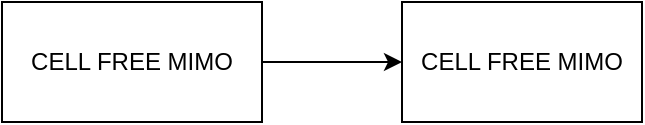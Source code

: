 <mxfile version="13.0.9">
    <diagram id="KqVqrBvAScsmM6cCdTOi">
        1ZRNb4MwDIZ/DXcgVdtdx9iH1GrSetg5Ih5kChilpsB+/UIxpYh2qrRddoH4iRPnfXHwRJQ3T1aW2RYVGC/0VeOJBy8Ml4ule3ag7YFY3/UgtVr1KBjBTn8BQ59ppRXsJ4mEaEiXU5hgUUBCEyatxXqa9oFmWrWUKczALpFmTt+1oqyn63A18mfQaTZUDpasL5dDMivZZ1JhfYZE7InIIlI/ypsITOfd4Eu/7vHK7OlgFgq6ZcGiX3CQpmJtfC5qB7GgnHYO0VKGKRbSxCO9t1gVCrodfReNORvE0sHAwU8gavlDyorQoYxyw7N9za7QVRmM9ljZhLP4qCRtCpwlTha61gPMgWzrUiwYSfow3V1yE6SnvNEnN2CrLtsWzmyL4s3Gkce3OHav7cv2dWbk1KY60wS7Uh7V1O6aXLLkAJag+dmUuVxesOYe40sWrjiux5YNBLPsrF2X/u8NEv/BoJscCv/GIReOt/o4d/ZrFPE3
    </diagram>
</mxfile>